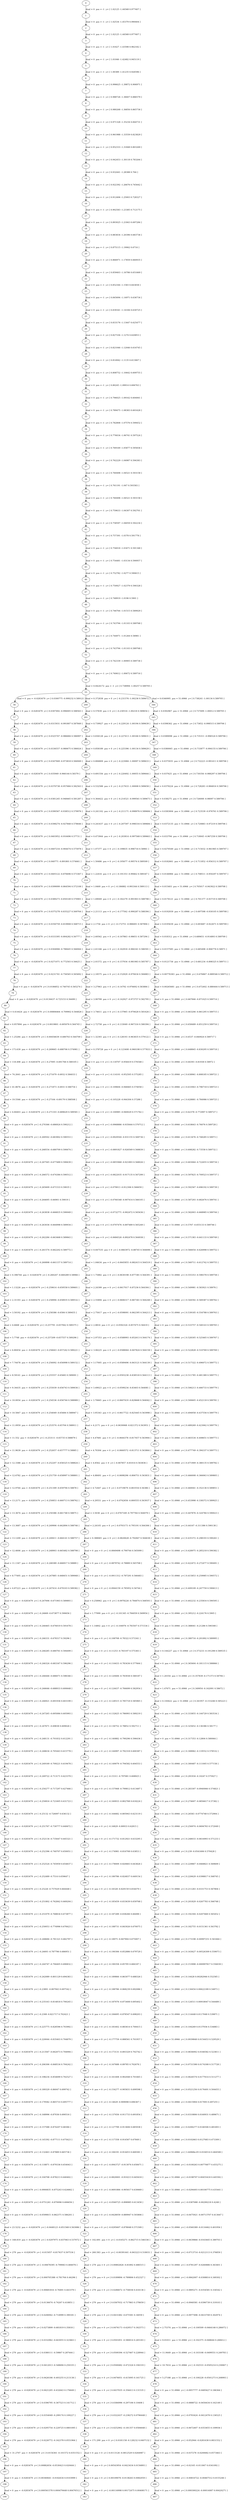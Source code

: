 digraph G {
0;
1;
2;
3;
4;
5;
6;
7;
8;
9;
10;
11;
12;
13;
14;
15;
16;
17;
18;
19;
20;
21;
22;
23;
24;
25;
26;
27;
28;
29;
30;
31;
32;
33;
34;
35;
36;
37;
38;
39;
40;
41;
42;
43;
44;
45;
46;
47;
48;
49;
50;
51;
52;
53;
54;
55;
56;
57;
58;
59;
60;
61;
62;
63;
64;
65;
66;
67;
68;
69;
70;
71;
72;
73;
74;
75;
76;
77;
78;
79;
80;
81;
82;
83;
84;
85;
86;
87;
88;
89;
90;
91;
92;
93;
94;
95;
96;
97;
98;
99;
100;
101;
102;
103;
104;
105;
106;
107;
108;
109;
110;
111;
112;
113;
114;
115;
116;
117;
118;
119;
120;
121;
122;
123;
124;
125;
126;
127;
128;
129;
130;
131;
132;
133;
134;
135;
136;
137;
138;
139;
140;
141;
142;
143;
144;
145;
146;
147;
148;
149;
150;
151;
152;
153;
154;
155;
156;
157;
158;
159;
160;
161;
162;
163;
164;
165;
166;
167;
168;
169;
170;
171;
172;
173;
174;
175;
176;
177;
178;
179;
180;
181;
182;
183;
184;
185;
186;
187;
188;
189;
190;
191;
192;
193;
194;
195;
196;
197;
198;
199;
200;
201;
202;
203;
204;
205;
206;
207;
208;
209;
210;
211;
212;
213;
214;
215;
216;
217;
218;
219;
220;
221;
222;
223;
224;
225;
226;
227;
228;
229;
230;
231;
232;
233;
234;
235;
236;
237;
238;
239;
240;
241;
242;
243;
244;
245;
246;
247;
248;
249;
250;
251;
252;
253;
254;
255;
256;
257;
258;
259;
260;
261;
262;
263;
264;
265;
266;
267;
268;
269;
270;
271;
272;
273;
274;
275;
276;
277;
278;
279;
280;
281;
282;
283;
284;
285;
286;
287;
288;
289;
290;
291;
292;
293;
294;
295;
296;
297;
298;
299;
300;
301;
302;
303;
304;
305;
306;
307;
308;
309;
310;
311;
312;
313;
314;
315;
316;
317;
318;
319;
320;
321;
322;
323;
324;
325;
326;
327;
328;
329;
330;
331;
332;
333;
334;
335;
336;
337;
338;
339;
340;
341;
342;
343;
344;
345;
346;
347;
348;
349;
350;
351;
352;
353;
354;
355;
356;
357;
358;
359;
360;
361;
362;
363;
364;
365;
366;
367;
368;
369;
370;
371;
372;
373;
374;
375;
376;
377;
378;
379;
380;
381;
382;
383;
384;
385;
386;
387;
388;
389;
390;
391;
392;
393;
394;
395;
396;
397;
398;
399;
400;
401;
402;
403;
404;
405;
406;
407;
408;
409;
410;
411;
412;
413;
414;
415;
416;
417;
418;
419;
420;
421;
422;
423;
424;
425;
426;
427;
428;
429;
430;
431;
432;
433;
434;
435;
436;
437;
438;
439;
440;
441;
442;
443;
444;
445;
446;
447;
448;
449;
450;
451;
452;
453;
454;
455;
456;
457;
458;
459;
460;
461;
462;
463;
464;
465;
466;
467;
468;
469;
470;
471;
472;
473;
474;
475;
476;
477;
478;
479;
480;
481;
482;
483;
484;
485;
486;
487;
0->1 [label="dual = 0  pos = -1  y= [ 1.02125 -1.44568 0.977407 ]"];
1->2 [label="dual = 0  pos = -1  y= [ 1.02534 -1.45379 0.990404 ]"];
2->3 [label="dual = 0  pos = -1  y= [ 1.02125 -1.44568 0.977407 ]"];
3->4 [label="dual = 0  pos = -1  y= [ 1.01627 -1.43598 0.962182 ]"];
4->5 [label="dual = 0  pos = -1  y= [ 1.01046 -1.42482 0.945119 ]"];
5->6 [label="dual = 0  pos = -1  y= [ 1.00389 -1.41235 0.926596 ]"];
6->7 [label="dual = 0  pos = -1  y= [ 0.996625 -1.39872 0.906971 ]"];
7->8 [label="dual = 0  pos = -1  y= [ 0.988726 -1.38407 0.886579 ]"];
8->9 [label="dual = 0  pos = -1  y= [ 0.980268 -1.36856 0.865736 ]"];
9->10 [label="dual = 0  pos = -1  y= [ 0.971328 -1.35234 0.844731 ]"];
10->11 [label="dual = 0  pos = -1  y= [ 0.961988 -1.33559 0.823829 ]"];
11->12 [label="dual = 0  pos = -1  y= [ 0.952333 -1.31848 0.803269 ]"];
12->13 [label="dual = 0  pos = -1  y= [ 0.942453 -1.30118 0.783264 ]"];
13->14 [label="dual = 0  pos = -1  y= [ 0.932441 -1.28388 0.764 ]"];
14->15 [label="dual = 0  pos = -1  y= [ 0.922392 -1.26676 0.745642 ]"];
15->16 [label="dual = 0  pos = -1  y= [ 0.912406 -1.25003 0.728327 ]"];
16->17 [label="dual = 0  pos = -1  y= [ 0.902583 -1.23385 0.712175 ]"];
17->18 [label="dual = 0  pos = -1  y= [ 0.893025 -1.21843 0.697284 ]"];
18->19 [label="dual = 0  pos = -1  y= [ 0.883834 -1.20396 0.683736 ]"];
19->20 [label="dual = 0  pos = -1  y= [ 0.875115 -1.19062 0.6716 ]"];
20->21 [label="dual = 0  pos = -1  y= [ 0.866971 -1.17859 0.660935 ]"];
21->22 [label="dual = 0  pos = -1  y= [ 0.859403 -1.16786 0.651669 ]"];
22->23 [label="dual = 0  pos = -1  y= [ 0.852344 -1.1583 0.643658 ]"];
23->24 [label="dual = 0  pos = -1  y= [ 0.845694 -1.14971 0.636734 ]"];
24->25 [label="dual = 0  pos = -1  y= [ 0.839341 -1.14184 0.630725 ]"];
25->26 [label="dual = 0  pos = -1  y= [ 0.833176 -1.13447 0.625477 ]"];
26->27 [label="dual = 0  pos = -1  y= [ 0.827104 -1.1274 0.620853 ]"];
27->28 [label="dual = 0  pos = -1  y= [ 0.821046 -1.12046 0.616745 ]"];
28->29 [label="dual = 0  pos = -1  y= [ 0.814942 -1.1135 0.613067 ]"];
29->30 [label="dual = 0  pos = -1  y= [ 0.808752 -1.10642 0.609755 ]"];
30->31 [label="dual = 0  pos = -1  y= [ 0.80245 -1.09914 0.606763 ]"];
31->32 [label="dual = 0  pos = -1  y= [ 0.796025 -1.09162 0.604061 ]"];
32->33 [label="dual = 0  pos = -1  y= [ 0.789475 -1.08383 0.601628 ]"];
33->34 [label="dual = 0  pos = -1  y= [ 0.782808 -1.07576 0.599452 ]"];
34->35 [label="dual = 0  pos = -1  y= [ 0.776034 -1.06741 0.597524 ]"];
35->36 [label="dual = 0  pos = -1  y= [ 0.769169 -1.05877 0.595836 ]"];
36->37 [label="dual = 0  pos = -1  y= [ 0.762229 -1.04987 0.594383 ]"];
37->38 [label="dual = 0  pos = -1  y= [ 0.760498 -1.04521 0.593158 ]"];
38->39 [label="dual = 0  pos = -1  y= [ 0.761191 -1.047 0.593583 ]"];
39->40 [label="dual = 0  pos = -1  y= [ 0.760498 -1.04521 0.593158 ]"];
40->41 [label="dual = 0  pos = -1  y= [ 0.759633 -1.04307 0.592701 ]"];
41->42 [label="dual = 0  pos = -1  y= [ 0.758597 -1.04059 0.592234 ]"];
42->43 [label="dual = 0  pos = -1  y= [ 0.757391 -1.0378 0.591778 ]"];
43->44 [label="dual = 0  pos = -1  y= [ 0.756018 -1.03471 0.591348 ]"];
44->45 [label="dual = 0  pos = -1  y= [ 0.754481 -1.03134 0.590957 ]"];
45->46 [label="dual = 0  pos = -1  y= [ 0.752782 -1.0277 0.590615 ]"];
46->47 [label="dual = 0  pos = -1  y= [ 0.750927 -1.02379 0.590328 ]"];
47->48 [label="dual = 0  pos = -1  y= [ 0.748919 -1.0196 0.5901 ]"];
48->49 [label="dual = 0  pos = -1  y= [ 0.746764 -1.01515 0.589929 ]"];
49->50 [label="dual = 0  pos = -1  y= [ 0.743794 -1.01103 0.589768 ]"];
50->51 [label="dual = 0  pos = -1  y= [ 0.744971 -1.01264 0.58981 ]"];
51->52 [label="dual = 0  pos = -1  y= [ 0.743794 -1.01103 0.589768 ]"];
52->53 [label="dual = 0  pos = -1  y= [ 0.742339 -1.00905 0.589736 ]"];
53->54 [label="dual = 0  pos = -1  y= [ 0.740612 -1.00672 0.589716 ]"];
54->55 [label="dual = 0.0424172  pos = -1  y= [ 0.738994 -1.00257 0.589705 ]"];
55->56 [label="dual = 0  pos = -0.0283479  y= [ 0.0300775 -0.999232 0.589121 ]"];
56->57 [label="dual = 0  pos = -0.0283479  y= [ 0.0307492 -0.996005 0.588563 ]"];
57->58 [label="dual = 0  pos = -0.0283479  y= [ 0.0315931 -0.991807 0.587849 ]"];
58->59 [label="dual = 0  pos = -0.0283479  y= [ 0.0325747 -0.986684 0.586997 ]"];
59->60 [label="dual = 0  pos = -0.0283479  y= [ 0.0336557 -0.980675 0.586024 ]"];
60->61 [label="dual = 0  pos = -0.0283479  y= [ 0.0347949 -0.973818 0.584949 ]"];
61->62 [label="dual = 0  pos = -0.0283479  y= [ 0.035949 -0.966144 0.58379 ]"];
62->63 [label="dual = 0  pos = -0.0283479  y= [ 0.0370738 -0.957684 0.582563 ]"];
63->64 [label="dual = 0  pos = -0.0283479  y= [ 0.0381245 -0.948465 0.581287 ]"];
64->65 [label="dual = 0  pos = -0.0283479  y= [ 0.0390567 -0.938512 0.579976 ]"];
65->66 [label="dual = 0  pos = -0.0283479  y= [ 0.0398274 -0.927848 0.578646 ]"];
66->67 [label="dual = 0  pos = -0.0283479  y= [ 0.0403952 -0.916496 0.57731 ]"];
67->68 [label="dual = 0  pos = -0.0283479  y= [ 0.0407216 -0.904474 0.575978 ]"];
68->69 [label="dual = 0  pos = -0.0283479  y= [ 0.040771 -0.891801 0.574661 ]"];
69->70 [label="dual = 0  pos = -0.0283479  y= [ 0.0405122 -0.878496 0.573367 ]"];
70->71 [label="dual = 0  pos = -0.0283479  y= [ 0.0399099 -0.864594 0.572108 ]"];
71->72 [label="dual = 0  pos = -0.0283479  y= [ 0.0389273 -0.850149 0.570901 ]"];
72->73 [label="dual = 0  pos = -0.0283479  y= [ 0.0375278 -0.835227 0.569764 ]"];
73->74 [label="dual = 0  pos = -0.0283479  y= [ 0.0356759 -0.819908 0.568715 ]"];
74->75 [label="dual = 0  pos = -0.0283479  y= [ 0.0333395 -0.804282 0.56777 ]"];
75->76 [label="dual = 0  pos = -0.0283479  y= [ 0.0304906 -0.788445 0.566944 ]"];
76->77 [label="dual = 0  pos = -0.0283479  y= [ 0.0271071 -0.772503 0.56625 ]"];
77->78 [label="dual = 0  pos = -0.0283479  y= [ 0.0231741 -0.756565 0.565692 ]"];
78->79 [label="dual = 0  pos = -0.0283479  y= [ 0.0186852 -0.740745 0.565274 ]"];
79->80 [label="dual = 0  pos = -0.0283479  y= [ 0.0136437 -0.725153 0.56499 ]"];
80->81 [label="dual = 0.414424  pos = -0.0283479  y= [ 0.00806464 -0.709902 0.564826 ]"];
81->82 [label="dual = 0.957894  pos = -0.0283479  y= [ 0.0019801 -0.695076 0.564745 ]"];
82->83 [label="dual = 1.25284  pos = -0.0283479  y= [ -0.00456639 -0.680763 0.564709 ]"];
83->84 [label="dual = 173.639  pos = -0.0283479  y= [ -0.269665 -0.688706 0.574981 ]"];
84->85 [label="dual = 118.498  pos = -0.0283479  y= [ -0.27095 -0.691766 0.580105 ]"];
85->86 [label="dual = 74.2641  pos = -0.0283479  y= [ -0.271679 -0.6932 0.584033 ]"];
86->87 [label="dual = 41.8676  pos = -0.0283479  y= [ -0.271873 -0.6931 0.586754 ]"];
87->88 [label="dual = 19.5566  pos = -0.0283479  y= [ -0.27164 -0.69179 0.588508 ]"];
88->89 [label="dual = 4.84403  pos = -0.0283479  y= [ -0.271103 -0.689629 0.589581 ]"];
89->90 [label="dual = 0  pos = -0.0283479  y= [ -0.270366 -0.686924 0.590212 ]"];
90->91 [label="dual = 0  pos = -0.0283479  y= [ -0.269502 -0.683902 0.590553 ]"];
91->92 [label="dual = 0  pos = -0.0283479  y= [ -0.268554 -0.680709 0.590674 ]"];
92->93 [label="dual = 0  pos = -0.0283479  y= [ -0.267565 -0.677489 0.590639 ]"];
93->94 [label="dual = 0  pos = -0.0283479  y= [ -0.266572 -0.674384 0.590512 ]"];
94->95 [label="dual = 0  pos = -0.0283479  y= [ -0.265609 -0.671533 0.59035 ]"];
95->96 [label="dual = 0  pos = -0.0283479  y= [ -0.264695 -0.66901 0.59019 ]"];
96->97 [label="dual = 0  pos = -0.0283479  y= [ -0.263838 -0.666835 0.590049 ]"];
97->98 [label="dual = 0  pos = -0.0283479  y= [ -0.263036 -0.664998 0.589934 ]"];
98->99 [label="dual = 0  pos = -0.0283479  y= [ -0.262284 -0.663468 0.589843 ]"];
99->100 [label="dual = 0  pos = -0.0283479  y= [ -0.261574 -0.662202 0.589772 ]"];
100->101 [label="dual = 0  pos = -0.0283479  y= [ -0.260898 -0.661157 0.589714 ]"];
101->102 [label="dual = 0.396744  pos = -0.0283479  y= [ -0.260247 -0.660289 0.58966 ]"];
102->103 [label="dual = 1.13226  pos = -0.0283479  y= [ -0.259614 -0.659558 0.589601 ]"];
103->104 [label="dual = 2.31193  pos = -0.0283479  y= [ -0.258994 -0.658935 0.589532 ]"];
104->105 [label="dual = 3.50192  pos = -0.0283479  y= [ -0.258386 -0.6584 0.589455 ]"];
105->106 [label="dual = 4.6668  pos = -0.0283479  y= [ -0.257791 -0.657942 0.589375 ]"];
106->107 [label="dual = 5.7748  pos = -0.0283479  y= [ -0.257209 -0.657557 0.589296 ]"];
107->108 [label="dual = 6.80454  pos = -0.0283479  y= [ -0.256643 -0.657242 0.589221 ]"];
108->109 [label="dual = 7.74478  pos = -0.0283479  y= [ -0.256092 -0.656998 0.589152 ]"];
109->110 [label="dual = 8.59141  pos = -0.0283479  y= [ -0.255557 -0.65683 0.589091 ]"];
110->111 [label="dual = 9.34435  pos = -0.0283479  y= [ -0.255039 -0.656743 0.589036 ]"];
111->112 [label="dual = 10.0054  pos = -0.0283479  y= [ -0.254536 -0.656744 0.588989 ]"];
112->113 [label="dual = 10.5847  pos = -0.0283479  y= [ -0.254049 -0.65684 0.588947 ]"];
113->114 [label="dual = 11.0959  pos = -0.0283479  y= [ -0.253574 -0.65704 0.588911 ]"];
114->115 [label="dual = 11.552  pos = -0.0283479  y= [ -0.253111 -0.65735 0.588879 ]"];
115->116 [label="dual = 11.9639  pos = -0.0283479  y= [ -0.252657 -0.657777 0.58885 ]"];
116->117 [label="dual = 12.3388  pos = -0.0283479  y= [ -0.252207 -0.658325 0.588824 ]"];
117->118 [label="dual = 12.6782  pos = -0.0283479  y= [ -0.251759 -0.658997 0.588801 ]"];
118->119 [label="dual = 12.9764  pos = -0.0283479  y= [ -0.251309 -0.659794 0.58878 ]"];
119->120 [label="dual = 13.2171  pos = -0.0283479  y= [ -0.250853 -0.660713 0.588762 ]"];
120->121 [label="dual = 13.3674  pos = -0.0283479  y= [ -0.250386 -0.661748 0.58875 ]"];
121->122 [label="dual = 13.3687  pos = -0.0283479  y= [ -0.249906 -0.662894 0.588746 ]"];
122->123 [label="dual = 13.1209  pos = -0.0283479  y= [ -0.249411 -0.664141 0.588757 ]"];
123->124 [label="dual = 12.4606  pos = -0.0283479  y= [ -0.248903 -0.665482 0.588798 ]"];
124->125 [label="dual = 11.1347  pos = -0.0283479  y= [ -0.248389 -0.666917 0.58889 ]"];
125->126 [label="dual = 8.77495  pos = -0.0283479  y= [ -0.247885 -0.668451 0.589068 ]"];
126->127 [label="dual = 4.87223  pos = -0.0283479  y= [ -0.247414 -0.670103 0.589382 ]"];
127->128 [label="dual = 0  pos = -0.0283479  y= [ -0.247006 -0.671903 0.589893 ]"];
128->129 [label="dual = 0  pos = -0.0283479  y= [ -0.24669 -0.673877 0.590656 ]"];
129->130 [label="dual = 0  pos = -0.0283479  y= [ -0.246465 -0.676019 0.591678 ]"];
130->131 [label="dual = 0  pos = -0.0283479  y= [ -0.246331 -0.678317 0.59296 ]"];
131->132 [label="dual = 0  pos = -0.0283479  y= [ -0.246285 -0.680761 0.594499 ]"];
132->133 [label="dual = 0  pos = -0.0283479  y= [ -0.246324 -0.683347 0.596296 ]"];
133->134 [label="dual = 0  pos = -0.0283479  y= [ -0.246446 -0.686071 0.598346 ]"];
134->135 [label="dual = 0  pos = -0.0283479  y= [ -0.246646 -0.688933 0.600648 ]"];
135->136 [label="dual = 0  pos = -0.0283479  y= [ -0.246921 -0.691936 0.603199 ]"];
136->137 [label="dual = 0  pos = -0.0283479  y= [ -0.247265 -0.695084 0.605993 ]"];
137->138 [label="dual = 0  pos = -0.0283479  y= [ -0.247671 -0.69838 0.609026 ]"];
138->139 [label="dual = 0  pos = -0.0283479  y= [ -0.248131 -0.701832 0.612291 ]"];
139->140 [label="dual = 0  pos = -0.0283479  y= [ -0.248634 -0.705443 0.615778 ]"];
140->141 [label="dual = 0  pos = -0.0283479  y= [ -0.249169 -0.709221 0.619478 ]"];
141->142 [label="dual = 0  pos = -0.0283479  y= [ -0.249722 -0.713171 0.623379 ]"];
142->143 [label="dual = 0  pos = -0.0283479  y= [ -0.250277 -0.717297 0.627466 ]"];
143->144 [label="dual = 0  pos = -0.0283479  y= [ -0.250816 -0.721605 0.631723 ]"];
144->145 [label="dual = 0  pos = -0.0283479  y= [ -0.25132 -0.726097 0.636132 ]"];
145->146 [label="dual = 0  pos = -0.0283479  y= [ -0.251767 -0.730777 0.640672 ]"];
146->147 [label="dual = 0  pos = -0.0283479  y= [ -0.252134 -0.735647 0.645321 ]"];
147->148 [label="dual = 0  pos = -0.0283479  y= [ -0.252396 -0.740707 0.650051 ]"];
148->149 [label="dual = 0  pos = -0.0283479  y= [ -0.252524 -0.745959 0.654837 ]"];
149->150 [label="dual = 0  pos = -0.0283479  y= [ -0.252489 -0.7514 0.659647 ]"];
150->151 [label="dual = 0  pos = -0.0283479  y= [ -0.25226 -0.757029 0.664448 ]"];
151->152 [label="dual = 0  pos = -0.0283479  y= [ -0.251802 -0.762842 0.669204 ]"];
152->153 [label="dual = 0  pos = -0.0283479  y= [ -0.251079 -0.768834 0.673877 ]"];
153->154 [label="dual = 0  pos = -0.0283479  y= [ -0.250053 -0.774996 0.678423 ]"];
154->155 [label="dual = 0  pos = -0.0283479  y= [ -0.248684 -0.781321 0.682797 ]"];
155->156 [label="dual = 0  pos = -0.0283479  y= [ -0.24693 -0.787796 0.686951 ]"];
156->157 [label="dual = 0  pos = -0.0283479  y= [ -0.244747 -0.794405 0.690832 ]"];
157->158 [label="dual = 0  pos = -0.0283479  y= [ -0.242089 -0.801129 0.694383 ]"];
158->159 [label="dual = 0  pos = -0.0283479  y= [ -0.23891 -0.807943 0.697542 ]"];
159->160 [label="dual = 0  pos = -0.0283479  y= [ -0.235163 -0.814818 0.700245 ]"];
160->161 [label="dual = 0  pos = -0.0283479  y= [ -0.2308 -0.821717 0.702421 ]"];
161->162 [label="dual = 0  pos = -0.0283479  y= [ -0.225775 -0.828596 0.703992 ]"];
162->163 [label="dual = 0  pos = -0.0283479  y= [ -0.220044 -0.835403 0.704879 ]"];
163->164 [label="dual = 0  pos = -0.0283479  y= [ -0.213567 -0.842073 0.704994 ]"];
164->165 [label="dual = 0  pos = -0.0283479  y= [ -0.206306 -0.848534 0.704242 ]"];
165->166 [label="dual = 0  pos = -0.0283479  y= [ -0.198234 -0.854699 0.702527 ]"];
166->167 [label="dual = 0  pos = -0.0283479  y= [ -0.189329 -0.86047 0.699742 ]"];
167->168 [label="dual = 0  pos = -0.0283479  y= [ -0.179582 -0.865733 0.695777 ]"];
168->169 [label="dual = 0  pos = -0.0283479  y= [ -0.168996 -0.87036 0.690516 ]"];
169->170 [label="dual = 0  pos = -0.0283479  y= [ -0.157588 -0.874207 0.68384 ]"];
170->171 [label="dual = 0  pos = -0.0283479  y= [ -0.145392 -0.877111 0.675623 ]"];
171->172 [label="dual = 0  pos = -0.0283479  y= [ -0.132463 -0.87889 0.665736 ]"];
172->173 [label="dual = 0  pos = -0.0283479  y= [ -0.118871 -0.879336 0.654043 ]"];
173->174 [label="dual = 0  pos = -0.0283479  y= [ -0.104708 -0.878213 0.640402 ]"];
174->175 [label="dual = 0  pos = -0.0283479  y= [ -0.0900835 -0.875243 0.624662 ]"];
175->176 [label="dual = 0  pos = -0.0283479  y= [ -0.0751261 -0.870096 0.606656 ]"];
176->177 [label="dual = 0  pos = -0.0283479  y= [ -0.0599815 -0.862371 0.586201 ]"];
177->178 [label="dual = 23.5232  pos = -0.0283479  y= [ -0.0448123 -0.851568 0.563086 ]"];
178->179 [label="dual = 168.819  pos = -0.0283479  y= [ -0.0297975 -0.837063 0.537072 ]"];
179->180 [label="dual = 279  pos = -0.0283479  y= [ -0.015057 -0.817637 0.507534 ]"];
180->181 [label="dual = 279  pos = -0.0283479  y= [ -0.00678395 -0.799063 0.484076 ]"];
181->182 [label="dual = 279  pos = -0.0283479  y= [ 0.000705388 -0.781764 0.46296 ]"];
182->183 [label="dual = 279  pos = -0.0283479  y= [ 0.00681816 -0.76491 0.443379 ]"];
183->184 [label="dual = 279  pos = -0.0283479  y= [ 0.0136674 -0.74267 0.418851 ]"];
184->185 [label="dual = 279  pos = -0.0283479  y= [ 0.0206942 -0.714999 0.390181 ]"];
185->186 [label="dual = 279  pos = -0.0283479  y= [ 0.0273899 -0.681819 0.35818 ]"];
186->187 [label="dual = 279  pos = -0.0283479  y= [ 0.0332962 -0.643055 0.323663 ]"];
187->188 [label="dual = 279  pos = -0.0283479  y= [ 0.0380111 -0.59867 0.287444 ]"];
188->189 [label="dual = 279  pos = -0.0283479  y= [ 0.0412013 -0.548694 0.250335 ]"];
189->190 [label="dual = 279  pos = -0.0283479  y= [ 0.0426186 -0.493255 0.213138 ]"];
190->191 [label="dual = 279  pos = -0.0283479  y= [ 0.0421205 -0.432643 0.176649 ]"];
191->192 [label="dual = 279  pos = -0.0283479  y= [ 0.0396795 -0.367523 0.141712 ]"];
192->193 [label="dual = 279  pos = -0.0283479  y= [ 0.0354049 -0.299174 0.109227 ]"];
193->194 [label="dual = 279  pos = -0.0283479  y= [ 0.0295754 -0.229725 0.0801095 ]"];
194->195 [label="dual = 279  pos = -0.0283479  y= [ 0.0226772 -0.162378 0.0551964 ]"];
195->196 [label="dual = 31.2707  pos = -0.0283479  y= [ 0.0154361 -0.101572 0.0351552 ]"];
196->197 [label="dual = 0  pos = -0.0283479  y= [ 0.00882654 -0.0530423 0.020444 ]"];
197->198 [label="dual = 0  pos = -0.0283479  y= [ 0.00360641 -0.0182634 0.0103999 ]"];
198->199 [label="dual = 0  pos = -0.0283479  y= [ 0.000561578 0.000479448 0.00476512 ]"];
55->200 [label="dual = 0.372838  pos = 0  y= [ -0.231576 -1.00236 0.589672 ]"];
200->201 [label="dual = 0.57839  pos = 0  y= [ -0.230516 -1.00218 0.589654 ]"];
201->202 [label="dual = 0.739927  pos = 0  y= [ -0.229124 -1.00194 0.589639 ]"];
202->203 [label="dual = 0.836128  pos = 0  y= [ -0.227413 -1.00166 0.589631 ]"];
203->204 [label="dual = 0.858189  pos = 0  y= [ -0.225396 -1.00134 0.589629 ]"];
204->205 [label="dual = 0.806809  pos = 0  y= [ -0.223084 -1.00097 0.589633 ]"];
205->206 [label="dual = 0.691556  pos = 0  y= [ -0.220492 -1.00055 0.589644 ]"];
206->207 [label="dual = 0.532588  pos = 0  y= [ -0.217633 -1.00008 0.589658 ]"];
207->208 [label="dual = 0.364422  pos = 0  y= [ -0.214521 -0.999561 0.589673 ]"];
208->209 [label="dual = 0.241102  pos = 0  y= [ -0.211171 -0.998976 0.589684 ]"];
209->210 [label="dual = 0.241637  pos = 0  y= [ -0.207597 -0.998316 0.589684 ]"];
210->211 [label="dual = 0.473944  pos = 0  y= [ -0.203814 -0.997568 0.589663 ]"];
211->212 [label="dual = 1.07377  pos = 0  y= [ -0.199835 -0.996716 0.58961 ]"];
212->213 [label="dual = 1.50486  pos = 0  y= [ -0.195677 -0.99574 0.589509 ]"];
213->214 [label="dual = 1.22416  pos = 0  y= [ -0.191353 -0.99462 0.589347 ]"];
214->215 [label="dual = 1.0469  pos = 0  y= [ -0.186882 -0.993344 0.589113 ]"];
215->216 [label="dual = 1.69049  pos = 0  y= [ -0.182279 -0.991903 0.588798 ]"];
216->217 [label="dual = 2.21113  pos = 0  y= [ -0.177562 -0.990287 0.588394 ]"];
217->218 [label="dual = 2.1756  pos = 0  y= [ -0.172751 -0.988491 0.587894 ]"];
218->219 [label="dual = 2.60562  pos = 0  y= [ -0.167863 -0.98651 0.587294 ]"];
219->220 [label="dual = 2.61166  pos = 0  y= [ -0.162918 -0.984341 0.586591 ]"];
220->221 [label="dual = 2.01572  pos = 0  y= [ -0.157934 -0.981983 0.585787 ]"];
221->222 [label="dual = 2.18575  pos = 0  y= [ -0.152929 -0.979434 0.584883 ]"];
222->223 [label="dual = 3.27963  pos = 0  y= [ -0.14792 -0.976692 0.583884 ]"];
223->224 [label="dual = 3.90799  pos = 0  y= [ -0.142927 -0.973757 0.582795 ]"];
224->225 [label="dual = 3.74611  pos = 0  y= [ -0.137965 -0.970628 0.581626 ]"];
225->226 [label="dual = 2.72758  pos = 0  y= [ -0.133049 -0.967316 0.580394 ]"];
226->227 [label="dual = 1.32393  pos = 0  y= [ -0.128193 -0.963835 0.579122 ]"];
227->228 [label="dual = 0.378728  pos = 0  y= [ -0.123408 -0.960198 0.577833 ]"];
228->229 [label="dual = 0  pos = 0  y= [ -0.118707 -0.956419 0.576548 ]"];
229->230 [label="dual = 0  pos = 0  y= [ -0.114101 -0.952505 0.575285 ]"];
230->231 [label="dual = 0  pos = 0  y= [ -0.109604 -0.948465 0.574058 ]"];
231->232 [label="dual = 0  pos = 0  y= [ -0.105228 -0.944304 0.57288 ]"];
232->233 [label="dual = 0  pos = 0  y= [ -0.100985 -0.940029 0.571762 ]"];
233->234 [label="dual = 0  pos = 0  y= [ -0.0968886 -0.935644 0.570712 ]"];
234->235 [label="dual = 0  pos = 0  y= [ -0.0929504 -0.931155 0.569736 ]"];
235->236 [label="dual = 0  pos = 0  y= [ -0.0891827 -0.926569 0.568839 ]"];
236->237 [label="dual = 0  pos = 0  y= [ -0.0855968 -0.921893 0.568026 ]"];
237->238 [label="dual = 0  pos = 0  y= [ -0.0822035 -0.917135 0.567299 ]"];
238->239 [label="dual = 0  pos = 0  y= [ -0.079013 -0.912306 0.566659 ]"];
239->240 [label="dual = 0  pos = 0  y= [ -0.0760348 -0.907414 0.566105 ]"];
240->241 [label="dual = 0  pos = 0  y= [ -0.0732771 -0.902472 0.565636 ]"];
241->242 [label="dual = 0  pos = 0  y= [ -0.0707476 -0.897489 0.565249 ]"];
242->243 [label="dual = 0  pos = 0  y= [ -0.0684526 -0.892478 0.564938 ]"];
243->244 [label="dual = 0.047535  pos = 0  y= [ -0.0663972 -0.88745 0.564698 ]"];
244->245 [label="dual = 1.04634  pos = 0  y= [ -0.0645855 -0.882415 0.564519 ]"];
245->246 [label="dual = 1.75882  pos = 0  y= [ -0.0630198 -0.877381 0.564391 ]"];
246->247 [label="dual = 2.24399  pos = 0  y= [ -0.0617017 -0.87236 0.564304 ]"];
247->248 [label="dual = 2.55894  pos = 0  y= [ -0.0606317 -0.867361 0.564248 ]"];
248->249 [label="dual = 2.75617  pos = 0  y= [ -0.0598091 -0.862395 0.564213 ]"];
249->250 [label="dual = 2.8816  pos = 0  y= [ -0.0592324 -0.857475 0.56419 ]"];
250->251 [label="dual = 2.97353  pos = 0  y= [ -0.0588993 -0.852613 0.564174 ]"];
251->252 [label="dual = 3.06225  pos = 0  y= [ -0.0588064 -0.847824 0.564158 ]"];
252->253 [label="dual = 3.17005  pos = 0  y= [ -0.0589496 -0.843121 0.564139 ]"];
253->254 [label="dual = 3.31107  pos = 0  y= [ -0.0593238 -0.838518 0.564113 ]"];
254->255 [label="dual = 3.49023  pos = 0  y= [ -0.0599234 -0.83403 0.564081 ]"];
255->256 [label="dual = 3.70665  pos = 0  y= [ -0.0607419 -0.829668 0.564042 ]"];
256->257 [label="dual = 3.95343  pos = 0  y= [ -0.0617722 -0.825445 0.563998 ]"];
257->258 [label="dual = 4.2171  pos = 0  y= [ -0.0630068 -0.821372 0.563951 ]"];
258->259 [label="dual = 4.47681  pos = 0  y= [ -0.0644378 -0.817457 0.563904 ]"];
259->260 [label="dual = 4.70304  pos = 0  y= [ -0.0660572 -0.813711 0.563864 ]"];
260->261 [label="dual = 4.8562  pos = 0  y= [ -0.067857 -0.81014 0.563836 ]"];
261->262 [label="dual = 4.88491  pos = 0  y= [ -0.0698296 -0.806751 0.563831 ]"];
262->263 [label="dual = 4.72447  pos = 0  y= [ -0.0719679 -0.803554 0.56386 ]"];
263->264 [label="dual = 4.29551  pos = 0  y= [ -0.0742656 -0.800555 0.563937 ]"];
264->265 [label="dual = 3.5038  pos = 0  y= [ -0.0767169 -0.797764 0.564079 ]"];
265->266 [label="dual = 2.24105  pos = 0  y= [ -0.0793173 -0.795191 0.564306 ]"];
266->267 [label="dual = 0.388065  pos = 0  y= [ -0.0820628 -0.792847 0.564638 ]"];
267->268 [label="dual = 0  pos = 0  y= [ -0.0849498 -0.790744 0.565099 ]"];
268->269 [label="dual = 0  pos = 0  y= [ -0.0879742 -0.78889 0.565708 ]"];
269->270 [label="dual = 0  pos = 0  y= [ -0.0911312 -0.787291 0.566483 ]"];
270->271 [label="dual = 0  pos = 0  y= [ -0.0944159 -0.785952 0.56744 ]"];
271->272 [label="dual = 0.258962  pos = 0  y= [ -0.0978226 -0.784874 0.568593 ]"];
272->273 [label="dual = 1.77999  pos = 0  y= [ -0.101345 -0.784059 0.569954 ]"];
273->274 [label="dual = 1.14802  pos = 0  y= [ -0.104976 -0.783507 0.571534 ]"];
274->275 [label="dual = 0  pos = 0  y= [ -0.108708 -0.78322 0.573341 ]"];
275->276 [label="dual = 0  pos = 0  y= [ -0.11253 -0.783197 0.575383 ]"];
276->277 [label="dual = 0  pos = 0  y= [ -0.116433 -0.783436 0.577664 ]"];
277->278 [label="dual = 0  pos = 0  y= [ -0.120406 -0.783938 0.580187 ]"];
278->279 [label="dual = 0  pos = 0  y= [ -0.124437 -0.784699 0.582954 ]"];
279->280 [label="dual = 0  pos = 0  y= [ -0.128515 -0.785718 0.585965 ]"];
280->281 [label="dual = 0  pos = 0  y= [ -0.132625 -0.786993 0.589219 ]"];
281->282 [label="dual = 0  pos = 0  y= [ -0.136752 -0.78852 0.592711 ]"];
282->283 [label="dual = 0  pos = 0  y= [ -0.140882 -0.790296 0.596436 ]"];
283->284 [label="dual = 0  pos = 0  y= [ -0.144997 -0.792318 0.600387 ]"];
284->285 [label="dual = 0  pos = 0  y= [ -0.149079 -0.794582 0.604553 ]"];
285->286 [label="dual = 0  pos = 0  y= [ -0.15311 -0.797081 0.608925 ]"];
286->287 [label="dual = 0  pos = 0  y= [ -0.157068 -0.799812 0.613487 ]"];
287->288 [label="dual = 0  pos = 0  y= [ -0.160933 -0.802768 0.618224 ]"];
288->289 [label="dual = 0  pos = 0  y= [ -0.164682 -0.805943 0.623119 ]"];
289->290 [label="dual = 0  pos = 0  y= [ -0.16829 -0.80933 0.62815 ]"];
290->291 [label="dual = 0  pos = 0  y= [ -0.171732 -0.812921 0.633295 ]"];
291->292 [label="dual = 0  pos = 0  y= [ -0.174981 -0.816708 0.63853 ]"];
292->293 [label="dual = 0  pos = 0  y= [ -0.178009 -0.820683 0.643826 ]"];
293->294 [label="dual = 0  pos = 0  y= [ -0.180786 -0.824837 0.649154 ]"];
294->295 [label="dual = 0  pos = 0  y= [ -0.18328 -0.829159 0.654479 ]"];
295->296 [label="dual = 0  pos = 0  y= [ -0.185459 -0.833639 0.659768 ]"];
296->297 [label="dual = 0  pos = 0  y= [ -0.187289 -0.838266 0.66498 ]"];
297->298 [label="dual = 0  pos = 0  y= [ -0.188731 -0.843026 0.670075 ]"];
298->299 [label="dual = 0  pos = 0  y= [ -0.18975 -0.847904 0.675007 ]"];
299->300 [label="dual = 0  pos = 0  y= [ -0.190306 -0.852886 0.679729 ]"];
300->301 [label="dual = 0  pos = 0  y= [ -0.190358 -0.85795 0.684187 ]"];
301->302 [label="dual = 0  pos = 0  y= [ -0.189866 -0.863077 0.688326 ]"];
302->303 [label="dual = 0  pos = 0  y= [ -0.188786 -0.868239 0.692086 ]"];
303->304 [label="dual = 0  pos = 0  y= [ -0.187076 -0.873408 0.695402 ]"];
304->305 [label="dual = 0  pos = 0  y= [ -0.184695 -0.878547 0.698203 ]"];
305->306 [label="dual = 0  pos = 0  y= [ -0.181602 -0.883614 0.700415 ]"];
306->307 [label="dual = 0  pos = 0  y= [ -0.177759 -0.888561 0.701957 ]"];
307->308 [label="dual = 0  pos = 0  y= [ -0.173131 -0.893329 0.702742 ]"];
308->309 [label="dual = 0  pos = 0  y= [ -0.167688 -0.89785 0.702678 ]"];
309->310 [label="dual = 0  pos = 0  y= [ -0.161408 -0.902048 0.701665 ]"];
310->311 [label="dual = 0  pos = 0  y= [ -0.154277 -0.905831 0.699598 ]"];
311->312 [label="dual = 0  pos = 0  y= [ -0.14629 -0.909098 0.696367 ]"];
312->313 [label="dual = 0  pos = 0  y= [ -0.137456 -0.911733 0.691854 ]"];
313->314 [label="dual = 0  pos = 0  y= [ -0.127799 -0.913606 0.685938 ]"];
314->315 [label="dual = 0  pos = 0  y= [ -0.117358 -0.914567 0.67849 ]"];
315->316 [label="dual = 0  pos = 0  y= [ -0.106191 -0.914453 0.669381 ]"];
316->317 [label="dual = 0  pos = 0  y= [ -0.0943727 -0.913074 0.658471 ]"];
317->318 [label="dual = 0  pos = 0  y= [ -0.0820001 -0.910213 0.645618 ]"];
318->319 [label="dual = 0  pos = 0  y= [ -0.0691884 -0.905617 0.630669 ]"];
319->320 [label="dual = 0  pos = 0  y= [ -0.0560725 -0.898985 0.613458 ]"];
320->321 [label="dual = 0  pos = 0  y= [ -0.0428059 -0.889947 0.593806 ]"];
321->322 [label="dual = 0  pos = 0  y= [ -0.0295607 -0.878048 0.571509 ]"];
322->323 [label="dual = 102.691  pos = 0  y= [ -0.0165271 -0.862715 0.546336 ]"];
323->324 [label="dual = 260.583  pos = 0  y= [ -0.00391441 -0.843223 0.518031 ]"];
324->325 [label="dual = 279  pos = 0  y= [ 0.00802826 -0.81892 0.486515 ]"];
325->326 [label="dual = 279  pos = 0  y= [ 0.0189894 -0.789806 0.452327 ]"];
326->327 [label="dual = 279  pos = 0  y= [ 0.0286672 -0.756036 0.416136 ]"];
327->328 [label="dual = 279  pos = 0  y= [ 0.0367932 -0.717863 0.378659 ]"];
328->329 [label="dual = 279  pos = 0  y= [ 0.0431482 -0.675581 0.34059 ]"];
329->330 [label="dual = 279  pos = 0  y= [ 0.0476173 -0.629517 0.302573 ]"];
330->331 [label="dual = 279  pos = 0  y= [ 0.0501851 -0.580014 0.265183 ]"];
331->332 [label="dual = 279  pos = 0  y= [ 0.0509394 -0.527467 0.228944 ]"];
332->333 [label="dual = 279  pos = 0  y= [ 0.0500482 -0.472324 0.194319 ]"];
333->334 [label="dual = 279  pos = 0  y= [ 0.0476051 -0.415095 0.161725 ]"];
334->335 [label="dual = 279  pos = 0  y= [ 0.0437035 -0.356413 0.131535 ]"];
335->336 [label="dual = 279  pos = 0  y= [ 0.0384996 -0.297106 0.10408 ]"];
336->337 [label="dual = 279  pos = 0  y= [ 0.0322437 -0.238272 0.0796448 ]"];
337->338 [label="dual = 279  pos = 0  y= [ 0.0252902 -0.181357 0.0584648 ]"];
338->339 [label="dual = 171.299  pos = 0  y= [ 0.0181158 -0.128232 0.0407132 ]"];
339->340 [label="dual = 0  pos = 0  y= [ 0.0113126 -0.0812529 0.0264987 ]"];
340->341 [label="dual = 0  pos = 0  y= [ 0.00543954 -0.0423434 0.0156893 ]"];
341->342 [label="dual = 0  pos = 0  y= [ 0.00109076 -0.0138263 0.0082059 ]"];
342->343 [label="dual = 0  pos = 0  y= [ -0.00116998 0.00172475 0.00408171 ]"];
55->344 [label="dual = 0.0346995  pos = 51.6966  y= [ 0.738241 -1.00134 0.589705 ]"];
344->345 [label="dual = 0.0392967  pos = 51.6966  y= [ 0.737499 -1.00012 0.589705 ]"];
345->346 [label="dual = 0.0398362  pos = 51.6966  y= [ 0.73652 -0.998515 0.589706 ]"];
346->347 [label="dual = 0.0389098  pos = 51.6966  y= [ 0.735311 -0.996524 0.589706 ]"];
347->348 [label="dual = 0.0380065  pos = 51.6966  y= [ 0.733877 -0.994155 0.589706 ]"];
348->349 [label="dual = 0.0375935  pos = 51.6966  y= [ 0.732223 -0.991411 0.589706 ]"];
349->350 [label="dual = 0.037625  pos = 51.6966  y= [ 0.730356 -0.988297 0.589706 ]"];
350->351 [label="dual = 0.0379224  pos = 51.6966  y= [ 0.728283 -0.984816 0.589706 ]"];
351->352 [label="dual = 0.038275  pos = 51.6966  y= [ 0.726008 -0.98097 0.589706 ]"];
352->353 [label="dual = 0.0383004  pos = 51.6966  y= [ 0.723539 -0.976761 0.589706 ]"];
353->354 [label="dual = 0.0372135  pos = 51.6966  y= [ 0.720883 -0.97219 0.589706 ]"];
354->355 [label="dual = 0.033794  pos = 51.6966  y= [ 0.718045 -0.967258 0.589706 ]"];
355->356 [label="dual = 0.0270549  pos = 51.6966  y= [ 0.715032 -0.961965 0.589707 ]"];
356->357 [label="dual = 0.0182661  pos = 51.6966  y= [ 0.711852 -0.956312 0.589707 ]"];
357->358 [label="dual = 0.0146984  pos = 51.6966  y= [ 0.708511 -0.950297 0.589707 ]"];
358->359 [label="dual = 0.015403  pos = 51.6966  y= [ 0.705017 -0.943922 0.589708 ]"];
359->360 [label="dual = 0.0176121  pos = 51.6966  y= [ 0.701377 -0.93719 0.589708 ]"];
360->361 [label="dual = 0.0192939  pos = 51.6966  y= [ 0.697598 -0.930105 0.589708 ]"];
361->362 [label="dual = 0.0195639  pos = 51.6966  y= [ 0.693687 -0.922671 0.589709 ]"];
362->363 [label="dual = 0.018312  pos = 51.6966  y= [ 0.689651 -0.914893 0.589709 ]"];
363->364 [label="dual = 0.0157585  pos = 51.6966  y= [ 0.685498 -0.906776 0.58971 ]"];
364->365 [label="dual = 0.0121736  pos = 51.6966  y= [ 0.681234 -0.898325 0.589711 ]"];
365->366 [label="dual = 0.00776383  pos = 51.6966  y= [ 0.676867 -0.889546 0.589712 ]"];
366->367 [label="dual = 0.00265681  pos = 51.6966  y= [ 0.672402 -0.880444 0.589713 ]"];
367->368 [label="dual = 0  pos = 51.6966  y= [ 0.667846 -0.871025 0.589714 ]"];
368->369 [label="dual = 0  pos = 51.6966  y= [ 0.663206 -0.861295 0.589715 ]"];
369->370 [label="dual = 0  pos = 51.6966  y= [ 0.658489 -0.851259 0.589716 ]"];
370->371 [label="dual = 0  pos = 51.6966  y= [ 0.6537 -0.840924 0.589717 ]"];
371->372 [label="dual = 0  pos = 51.6966  y= [ 0.648845 -0.830295 0.589718 ]"];
372->373 [label="dual = 0  pos = 51.6966  y= [ 0.64393 -0.81938 0.58972 ]"];
373->374 [label="dual = 0  pos = 51.6966  y= [ 0.638961 -0.808185 0.589721 ]"];
374->375 [label="dual = 0  pos = 51.6966  y= [ 0.633943 -0.796718 0.589723 ]"];
375->376 [label="dual = 0  pos = 51.6966  y= [ 0.628881 -0.784986 0.589725 ]"];
376->377 [label="dual = 0  pos = 51.6966  y= [ 0.62378 -0.772997 0.589727 ]"];
377->378 [label="dual = 0  pos = 51.6966  y= [ 0.618643 -0.76076 0.589728 ]"];
378->379 [label="dual = 0  pos = 51.6966  y= [ 0.613476 -0.748285 0.58973 ]"];
379->380 [label="dual = 0  pos = 51.6966  y= [ 0.608282 -0.73558 0.589732 ]"];
380->381 [label="dual = 0  pos = 51.6966  y= [ 0.603064 -0.722655 0.589734 ]"];
381->382 [label="dual = 0  pos = 51.6966  y= [ 0.597825 -0.709523 0.589737 ]"];
382->383 [label="dual = 0  pos = 51.6966  y= [ 0.592567 -0.696192 0.589739 ]"];
383->384 [label="dual = 0  pos = 51.6966  y= [ 0.587293 -0.682676 0.589741 ]"];
384->385 [label="dual = 0  pos = 51.6966  y= [ 0.582003 -0.668985 0.589744 ]"];
385->386 [label="dual = 0  pos = 51.6966  y= [ 0.5767 -0.655133 0.589746 ]"];
386->387 [label="dual = 0  pos = 51.6966  y= [ 0.571383 -0.641133 0.589749 ]"];
387->388 [label="dual = 0  pos = 51.6966  y= [ 0.566054 -0.626998 0.589752 ]"];
388->389 [label="dual = 0  pos = 51.6966  y= [ 0.560711 -0.612742 0.589755 ]"];
389->390 [label="dual = 0  pos = 51.6966  y= [ 0.555353 -0.598378 0.589758 ]"];
390->391 [label="dual = 0  pos = 51.6966  y= [ 0.549981 -0.583921 0.58976 ]"];
391->392 [label="dual = 0  pos = 51.6966  y= [ 0.544592 -0.569387 0.589762 ]"];
392->393 [label="dual = 0  pos = 51.6966  y= [ 0.539185 -0.554788 0.589763 ]"];
393->394 [label="dual = 0  pos = 51.6966  y= [ 0.533757 -0.540143 0.589765 ]"];
394->395 [label="dual = 0  pos = 51.6966  y= [ 0.528305 -0.525465 0.589767 ]"];
395->396 [label="dual = 0  pos = 51.6966  y= [ 0.522828 -0.510769 0.589769 ]"];
396->397 [label="dual = 0  pos = 51.6966  y= [ 0.517322 -0.496072 0.589772 ]"];
397->398 [label="dual = 0  pos = 51.6966  y= [ 0.511785 -0.481389 0.589775 ]"];
398->399 [label="dual = 0  pos = 51.6966  y= [ 0.506213 -0.466733 0.589779 ]"];
399->400 [label="dual = 0  pos = 51.6966  y= [ 0.500605 -0.452118 0.589781 ]"];
400->401 [label="dual = 0  pos = 51.6966  y= [ 0.494958 -0.437556 0.589779 ]"];
401->402 [label="dual = 0  pos = 51.6966  y= [ 0.489269 -0.423062 0.589776 ]"];
402->403 [label="dual = 0  pos = 51.6966  y= [ 0.483534 -0.408651 0.589773 ]"];
403->404 [label="dual = 0  pos = 51.6966  y= [ 0.477749 -0.394337 0.589773 ]"];
404->405 [label="dual = 0  pos = 51.6966  y= [ 0.471909 -0.380135 0.589782 ]"];
405->406 [label="dual = 0  pos = 51.6966  y= [ 0.466008 -0.366063 0.589805 ]"];
406->407 [label="dual = 0  pos = 51.6966  y= [ 0.460041 -0.352136 0.589851 ]"];
407->408 [label="dual = 0  pos = 51.6966  y= [ 0.453998 -0.338372 0.589925 ]"];
408->409 [label="dual = 0  pos = 51.6966  y= [ 0.447876 -0.324784 0.590023 ]"];
409->410 [label="dual = 0  pos = 51.6966  y= [ 0.44167 -0.311386 0.590138 ]"];
410->411 [label="dual = 0  pos = 51.6966  y= [ 0.435372 -0.298193 0.590261 ]"];
411->412 [label="dual = 0  pos = 51.6966  y= [ 0.428975 -0.285218 0.590382 ]"];
412->413 [label="dual = 0  pos = 51.6966  y= [ 0.422472 -0.272477 0.590491 ]"];
413->414 [label="dual = 0  pos = 51.6966  y= [ 0.415853 -0.259985 0.590572 ]"];
414->415 [label="dual = 0  pos = 51.6966  y= [ 0.409109 -0.247759 0.590613 ]"];
415->416 [label="dual = 0  pos = 51.6966  y= [ 0.402232 -0.235816 0.590595 ]"];
416->417 [label="dual = 0  pos = 51.6966  y= [ 0.395212 -0.224176 0.5905 ]"];
417->418 [label="dual = 0  pos = 51.6966  y= [ 0.388041 -0.21286 0.590308 ]"];
418->419 [label="dual = 0  pos = 51.6966  y= [ 0.380716 -0.201892 0.589995 ]"];
419->420 [label="dual = 0.144227  pos = 51.6966  y= [ 0.373233 -0.191298 0.589535 ]"];
420->421 [label="dual = 0  pos = 51.6966  y= [ 0.365604 -0.181115 0.588866 ]"];
421->422 [label="dual = 1.20354  pos = 51.6966  y= [ 0.357839 -0.171373 0.58794 ]"];
422->423 [label="dual = 1.47671  pos = 51.6966  y= [ 0.349954 -0.162091 0.58672 ]"];
423->424 [label="dual = 0.330422  pos = 51.6966  y= [ 0.341957 -0.153246 0.585223 ]"];
424->425 [label="dual = 0  pos = 51.6966  y= [ 0.333855 -0.144729 0.583534 ]"];
425->426 [label="dual = 0  pos = 51.6966  y= [ 0.325652 -0.136386 0.58177 ]"];
426->427 [label="dual = 0  pos = 51.6966  y= [ 0.317353 -0.12804 0.580064 ]"];
427->428 [label="dual = 0  pos = 51.6966  y= [ 0.308962 -0.119552 0.578532 ]"];
428->429 [label="dual = 0  pos = 51.6966  y= [ 0.300487 -0.111005 0.577158 ]"];
429->430 [label="dual = 0  pos = 51.6966  y= [ 0.291934 -0.10247 0.575927 ]"];
430->431 [label="dual = 0  pos = 51.6966  y= [ 0.283307 -0.0940066 0.574821 ]"];
431->432 [label="dual = 0  pos = 51.6966  y= [ 0.274607 -0.0856617 0.57382 ]"];
432->433 [label="dual = 0  pos = 51.6966  y= [ 0.26583 -0.0774748 0.572904 ]"];
433->434 [label="dual = 0  pos = 51.6966  y= [ 0.256974 -0.0694783 0.572049 ]"];
434->435 [label="dual = 0  pos = 51.6966  y= [ 0.248033 -0.0616993 0.571233 ]"];
435->436 [label="dual = 0  pos = 51.6966  y= [ 0.239 -0.0541606 0.570428 ]"];
436->437 [label="dual = 0  pos = 51.6966  y= [ 0.229867 -0.0468821 0.569609 ]"];
437->438 [label="dual = 0  pos = 51.6966  y= [ 0.220629 -0.0398817 0.568745 ]"];
438->439 [label="dual = 0  pos = 51.6966  y= [ 0.211283 -0.0331753 0.567804 ]"];
439->440 [label="dual = 0  pos = 51.6966  y= [ 0.201829 -0.0267783 0.566748 ]"];
440->441 [label="dual = 0  pos = 51.6966  y= [ 0.192304 -0.0207468 0.565452 ]"];
441->442 [label="dual = 0  pos = 51.6966  y= [ 0.182755 -0.0151361 0.563782 ]"];
442->443 [label="dual = 0  pos = 51.6966  y= [ 0.173198 -0.00997251 0.561664 ]"];
443->444 [label="dual = 0  pos = 51.6966  y= [ 0.163627 -0.00526309 0.559073 ]"];
444->445 [label="dual = 0  pos = 51.6966  y= [ 0.153998 -0.000997817 0.556039 ]"];
445->446 [label="dual = 0  pos = 51.6966  y= [ 0.14428 0.00282946 0.552585 ]"];
446->447 [label="dual = 0  pos = 51.6966  y= [ 0.134454 0.00622189 0.54873 ]"];
447->448 [label="dual = 0  pos = 51.6966  y= [ 0.124511 0.00918047 0.544489 ]"];
448->449 [label="dual = 0  pos = 51.6966  y= [ 0.114448 0.0117048 0.539871 ]"];
449->450 [label="dual = 0  pos = 51.6966  y= [ 0.104269 0.0137936 0.534883 ]"];
450->451 [label="dual = 0  pos = 51.6966  y= [ 0.0939848 0.0154453 0.529529 ]"];
451->452 [label="dual = 0  pos = 51.6966  y= [ 0.0836092 0.0166582 0.523811 ]"];
452->453 [label="dual = 0  pos = 51.6966  y= [ 0.0731598 0.0174308 0.517728 ]"];
453->454 [label="dual = 0  pos = 51.6966  y= [ 0.0626574 0.0177614 0.511277 ]"];
454->455 [label="dual = 0  pos = 51.6966  y= [ 0.0521256 0.0176491 0.504455 ]"];
455->456 [label="dual = 0  pos = 51.6966  y= [ 0.0415904 0.017093 0.497255 ]"];
456->457 [label="dual = 0  pos = 51.6966  y= [ 0.0310806 0.0160931 0.489671 ]"];
457->458 [label="dual = 0  pos = 51.6966  y= [ 0.0206277 0.0146506 0.481693 ]"];
458->459 [label="dual = 0  pos = 51.6966  y= [ 0.0102663 0.0127683 0.473309 ]"];
459->460 [label="dual = 0  pos = 51.6966  y= [ 3.44968e-05 0.0104514 0.464508 ]"];
460->461 [label="dual = 0  pos = 51.6966  y= [ -0.0100263 0.00770877 0.455275 ]"];
461->462 [label="dual = 0  pos = 51.6966  y= [ -0.0198707 0.00455418 0.445592 ]"];
462->463 [label="dual = 0  pos = 51.6966  y= [ -0.0294493 0.00100775 0.435441 ]"];
463->464 [label="dual = 0  pos = 51.6966  y= [ -0.0387088 -0.00290218 0.4248 ]"];
464->465 [label="dual = 0  pos = 51.6966  y= [ -0.0475921 -0.00713707 0.413647 ]"];
465->466 [label="dual = 0  pos = 51.6966  y= [ -0.0560389 -0.0116462 0.401956 ]"];
466->467 [label="dual = 0  pos = 51.6966  y= [ -0.0639866 -0.0163645 0.389703 ]"];
467->468 [label="dual = 0  pos = 51.6966  y= [ -0.0713714 -0.0212113 0.376859 ]"];
468->469 [label="dual = 0  pos = 51.6966  y= [ -0.0781297 -0.0260886 0.363401 ]"];
469->470 [label="dual = 0  pos = 51.6966  y= [ -0.0842007 -0.0308814 0.349302 ]"];
470->471 [label="dual = 0  pos = 51.6966  y= [ -0.0895271 -0.0354581 0.334542 ]"];
471->472 [label="dual = 0  pos = 51.6966  y= [ -0.0940581 -0.0396739 0.319103 ]"];
472->473 [label="dual = 0  pos = 51.6966  y= [ -0.0977496 -0.0433749 0.302974 ]"];
473->474 [label="dual = 2.75374  pos = 51.6966  y= [ -0.100509 -0.0464146 0.286072 ]"];
474->475 [label="dual = 9.01011  pos = 51.6966  y= [ -0.102375 -0.048644 0.268412 ]"];
475->476 [label="dual = 11.9449  pos = 51.6966  y= [ -0.103108 -0.0499551 0.249783 ]"];
476->477 [label="dual = 10.7614  pos = 51.6966  y= [ -0.102533 -0.0505214 0.230067 ]"];
477->478 [label="dual = 5.27188  pos = 51.6966  y= [ -0.100228 -0.0501273 0.208993 ]"];
478->479 [label="dual = 0  pos = 51.6966  y= [ -0.0957777 -0.0485627 0.186364 ]"];
479->480 [label="dual = 0  pos = 51.6966  y= [ -0.0888722 -0.0456434 0.162149 ]"];
480->481 [label="dual = 0  pos = 51.6966  y= [ -0.0793424 -0.0412478 0.136525 ]"];
481->482 [label="dual = 0  pos = 51.6966  y= [ -0.0672407 -0.0353655 0.109936 ]"];
482->483 [label="dual = 0  pos = 51.6966  y= [ -0.052944 -0.0281638 0.0831552 ]"];
483->484 [label="dual = 0  pos = 51.6966  y= [ -0.037278 -0.0200682 0.0573463 ]"];
484->485 [label="dual = 0  pos = 51.6966  y= [ -0.02165 -0.011847 0.0341092 ]"];
485->486 [label="dual = 0  pos = 51.6966  y= [ -0.00816722 -0.00467512 0.0155246 ]"];
486->487 [label="dual = 0  pos = 51.6966  y= [ 0.000300224 -0.00014087 0.00420271 ]"];
}
